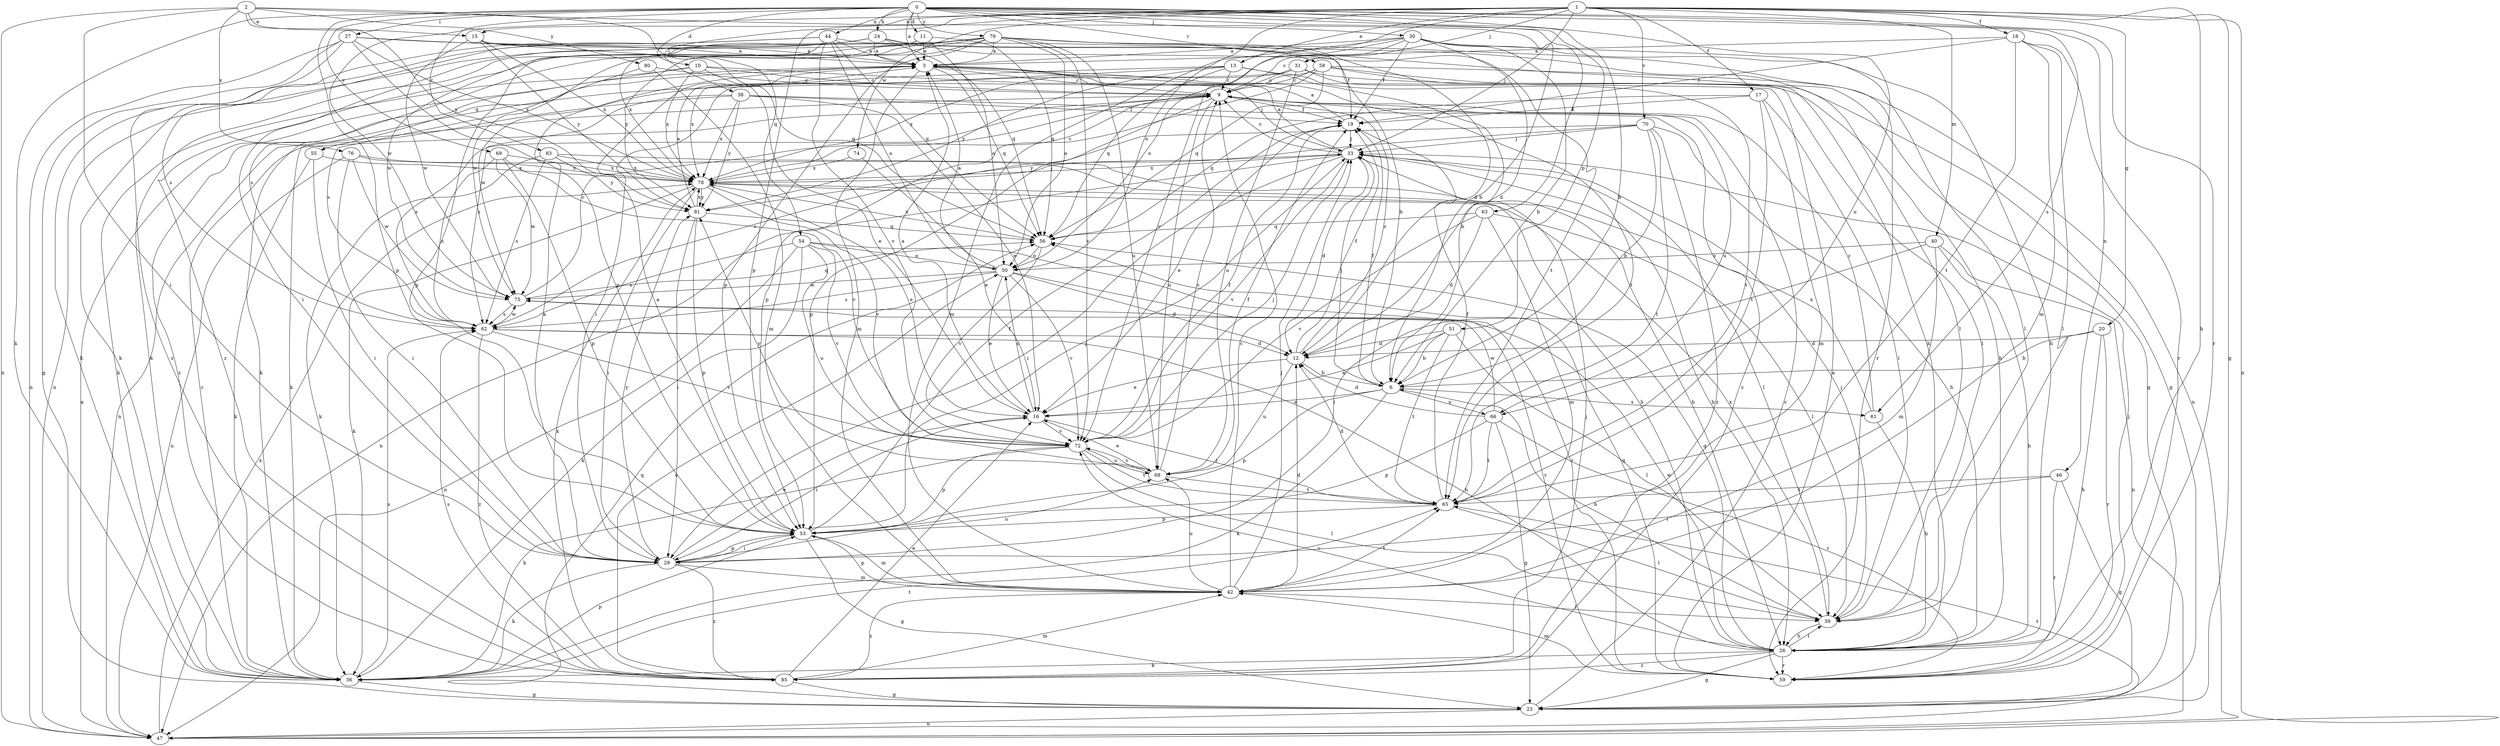 strict digraph  {
0;
1;
2;
3;
6;
9;
10;
11;
12;
13;
15;
16;
17;
18;
19;
20;
23;
24;
26;
27;
29;
30;
31;
33;
36;
38;
39;
40;
42;
44;
46;
47;
50;
51;
53;
54;
55;
56;
58;
59;
61;
62;
63;
65;
66;
68;
69;
70;
72;
74;
75;
76;
78;
79;
80;
81;
83;
85;
0 -> 3  [label=a];
0 -> 6  [label=b];
0 -> 10  [label=d];
0 -> 11  [label=d];
0 -> 24  [label=h];
0 -> 27  [label=i];
0 -> 30  [label=j];
0 -> 36  [label=k];
0 -> 44  [label=n];
0 -> 46  [label=n];
0 -> 51  [label=p];
0 -> 53  [label=p];
0 -> 58  [label=r];
0 -> 59  [label=r];
0 -> 61  [label=s];
0 -> 63  [label=t];
0 -> 66  [label=u];
0 -> 69  [label=v];
0 -> 79  [label=y];
0 -> 83  [label=z];
1 -> 13  [label=e];
1 -> 15  [label=e];
1 -> 17  [label=f];
1 -> 18  [label=f];
1 -> 20  [label=g];
1 -> 23  [label=g];
1 -> 26  [label=h];
1 -> 31  [label=j];
1 -> 33  [label=j];
1 -> 38  [label=l];
1 -> 40  [label=m];
1 -> 47  [label=n];
1 -> 50  [label=o];
1 -> 53  [label=p];
1 -> 70  [label=v];
1 -> 72  [label=v];
1 -> 74  [label=w];
1 -> 75  [label=w];
2 -> 6  [label=b];
2 -> 15  [label=e];
2 -> 29  [label=i];
2 -> 47  [label=n];
2 -> 54  [label=q];
2 -> 76  [label=x];
2 -> 80  [label=y];
2 -> 81  [label=y];
3 -> 9  [label=c];
3 -> 42  [label=m];
3 -> 55  [label=q];
3 -> 56  [label=q];
3 -> 65  [label=t];
6 -> 16  [label=e];
6 -> 19  [label=f];
6 -> 33  [label=j];
6 -> 36  [label=k];
6 -> 53  [label=p];
6 -> 61  [label=s];
6 -> 66  [label=u];
9 -> 19  [label=f];
9 -> 47  [label=n];
9 -> 53  [label=p];
9 -> 62  [label=s];
9 -> 66  [label=u];
9 -> 68  [label=u];
10 -> 9  [label=c];
10 -> 16  [label=e];
10 -> 33  [label=j];
10 -> 36  [label=k];
10 -> 78  [label=x];
10 -> 85  [label=z];
11 -> 3  [label=a];
11 -> 47  [label=n];
11 -> 50  [label=o];
11 -> 56  [label=q];
11 -> 75  [label=w];
12 -> 6  [label=b];
12 -> 9  [label=c];
12 -> 16  [label=e];
12 -> 19  [label=f];
12 -> 68  [label=u];
13 -> 6  [label=b];
13 -> 9  [label=c];
13 -> 56  [label=q];
13 -> 65  [label=t];
13 -> 75  [label=w];
13 -> 78  [label=x];
13 -> 81  [label=y];
15 -> 3  [label=a];
15 -> 56  [label=q];
15 -> 75  [label=w];
15 -> 78  [label=x];
15 -> 81  [label=y];
16 -> 3  [label=a];
16 -> 29  [label=i];
16 -> 50  [label=o];
16 -> 65  [label=t];
16 -> 72  [label=v];
17 -> 19  [label=f];
17 -> 39  [label=l];
17 -> 42  [label=m];
17 -> 56  [label=q];
17 -> 65  [label=t];
18 -> 3  [label=a];
18 -> 19  [label=f];
18 -> 39  [label=l];
18 -> 42  [label=m];
18 -> 59  [label=r];
18 -> 65  [label=t];
19 -> 3  [label=a];
19 -> 16  [label=e];
19 -> 33  [label=j];
20 -> 6  [label=b];
20 -> 12  [label=d];
20 -> 26  [label=h];
20 -> 59  [label=r];
23 -> 9  [label=c];
23 -> 47  [label=n];
23 -> 56  [label=q];
24 -> 3  [label=a];
24 -> 6  [label=b];
24 -> 29  [label=i];
24 -> 36  [label=k];
24 -> 53  [label=p];
24 -> 56  [label=q];
24 -> 65  [label=t];
26 -> 23  [label=g];
26 -> 36  [label=k];
26 -> 39  [label=l];
26 -> 56  [label=q];
26 -> 59  [label=r];
26 -> 72  [label=v];
26 -> 75  [label=w];
26 -> 85  [label=z];
27 -> 3  [label=a];
27 -> 23  [label=g];
27 -> 26  [label=h];
27 -> 47  [label=n];
27 -> 53  [label=p];
27 -> 78  [label=x];
27 -> 85  [label=z];
29 -> 3  [label=a];
29 -> 16  [label=e];
29 -> 36  [label=k];
29 -> 42  [label=m];
29 -> 53  [label=p];
29 -> 68  [label=u];
29 -> 81  [label=y];
29 -> 85  [label=z];
30 -> 3  [label=a];
30 -> 6  [label=b];
30 -> 9  [label=c];
30 -> 12  [label=d];
30 -> 19  [label=f];
30 -> 26  [label=h];
30 -> 39  [label=l];
30 -> 42  [label=m];
30 -> 50  [label=o];
31 -> 9  [label=c];
31 -> 23  [label=g];
31 -> 26  [label=h];
31 -> 36  [label=k];
31 -> 68  [label=u];
31 -> 78  [label=x];
33 -> 3  [label=a];
33 -> 9  [label=c];
33 -> 12  [label=d];
33 -> 26  [label=h];
33 -> 29  [label=i];
33 -> 39  [label=l];
33 -> 47  [label=n];
33 -> 72  [label=v];
33 -> 78  [label=x];
36 -> 9  [label=c];
36 -> 23  [label=g];
36 -> 53  [label=p];
36 -> 62  [label=s];
36 -> 65  [label=t];
38 -> 16  [label=e];
38 -> 19  [label=f];
38 -> 36  [label=k];
38 -> 62  [label=s];
38 -> 78  [label=x];
38 -> 81  [label=y];
38 -> 85  [label=z];
39 -> 6  [label=b];
39 -> 26  [label=h];
39 -> 33  [label=j];
39 -> 78  [label=x];
40 -> 26  [label=h];
40 -> 29  [label=i];
40 -> 42  [label=m];
40 -> 47  [label=n];
40 -> 50  [label=o];
42 -> 9  [label=c];
42 -> 12  [label=d];
42 -> 33  [label=j];
42 -> 39  [label=l];
42 -> 53  [label=p];
42 -> 65  [label=t];
42 -> 68  [label=u];
42 -> 85  [label=z];
44 -> 3  [label=a];
44 -> 36  [label=k];
44 -> 39  [label=l];
44 -> 50  [label=o];
44 -> 56  [label=q];
44 -> 62  [label=s];
44 -> 72  [label=v];
44 -> 78  [label=x];
46 -> 23  [label=g];
46 -> 29  [label=i];
46 -> 59  [label=r];
46 -> 65  [label=t];
47 -> 3  [label=a];
47 -> 65  [label=t];
47 -> 78  [label=x];
50 -> 3  [label=a];
50 -> 12  [label=d];
50 -> 16  [label=e];
50 -> 59  [label=r];
50 -> 62  [label=s];
50 -> 72  [label=v];
50 -> 75  [label=w];
51 -> 6  [label=b];
51 -> 12  [label=d];
51 -> 16  [label=e];
51 -> 39  [label=l];
51 -> 65  [label=t];
53 -> 3  [label=a];
53 -> 19  [label=f];
53 -> 23  [label=g];
53 -> 29  [label=i];
53 -> 33  [label=j];
53 -> 42  [label=m];
54 -> 36  [label=k];
54 -> 47  [label=n];
54 -> 50  [label=o];
54 -> 59  [label=r];
54 -> 62  [label=s];
54 -> 68  [label=u];
54 -> 72  [label=v];
55 -> 29  [label=i];
55 -> 36  [label=k];
55 -> 78  [label=x];
56 -> 50  [label=o];
56 -> 72  [label=v];
56 -> 78  [label=x];
58 -> 9  [label=c];
58 -> 23  [label=g];
58 -> 29  [label=i];
58 -> 39  [label=l];
58 -> 47  [label=n];
58 -> 53  [label=p];
58 -> 56  [label=q];
59 -> 3  [label=a];
59 -> 33  [label=j];
59 -> 42  [label=m];
59 -> 56  [label=q];
61 -> 9  [label=c];
61 -> 26  [label=h];
61 -> 78  [label=x];
62 -> 12  [label=d];
62 -> 26  [label=h];
62 -> 72  [label=v];
62 -> 75  [label=w];
62 -> 85  [label=z];
63 -> 12  [label=d];
63 -> 39  [label=l];
63 -> 42  [label=m];
63 -> 56  [label=q];
63 -> 72  [label=v];
65 -> 12  [label=d];
65 -> 19  [label=f];
65 -> 39  [label=l];
65 -> 53  [label=p];
66 -> 12  [label=d];
66 -> 23  [label=g];
66 -> 53  [label=p];
66 -> 59  [label=r];
66 -> 65  [label=t];
66 -> 75  [label=w];
68 -> 9  [label=c];
68 -> 16  [label=e];
68 -> 19  [label=f];
68 -> 65  [label=t];
68 -> 72  [label=v];
68 -> 81  [label=y];
69 -> 53  [label=p];
69 -> 62  [label=s];
69 -> 72  [label=v];
69 -> 75  [label=w];
69 -> 78  [label=x];
70 -> 6  [label=b];
70 -> 26  [label=h];
70 -> 33  [label=j];
70 -> 62  [label=s];
70 -> 65  [label=t];
70 -> 81  [label=y];
70 -> 85  [label=z];
72 -> 19  [label=f];
72 -> 33  [label=j];
72 -> 36  [label=k];
72 -> 39  [label=l];
72 -> 53  [label=p];
72 -> 65  [label=t];
72 -> 68  [label=u];
74 -> 16  [label=e];
74 -> 78  [label=x];
75 -> 9  [label=c];
75 -> 56  [label=q];
75 -> 62  [label=s];
76 -> 26  [label=h];
76 -> 29  [label=i];
76 -> 47  [label=n];
76 -> 75  [label=w];
76 -> 78  [label=x];
78 -> 9  [label=c];
78 -> 16  [label=e];
78 -> 29  [label=i];
78 -> 33  [label=j];
78 -> 36  [label=k];
78 -> 72  [label=v];
78 -> 81  [label=y];
79 -> 3  [label=a];
79 -> 12  [label=d];
79 -> 19  [label=f];
79 -> 36  [label=k];
79 -> 50  [label=o];
79 -> 53  [label=p];
79 -> 59  [label=r];
79 -> 62  [label=s];
79 -> 68  [label=u];
79 -> 72  [label=v];
79 -> 75  [label=w];
79 -> 81  [label=y];
79 -> 85  [label=z];
80 -> 9  [label=c];
80 -> 42  [label=m];
80 -> 62  [label=s];
81 -> 3  [label=a];
81 -> 29  [label=i];
81 -> 53  [label=p];
81 -> 56  [label=q];
81 -> 78  [label=x];
83 -> 26  [label=h];
83 -> 36  [label=k];
83 -> 62  [label=s];
83 -> 78  [label=x];
83 -> 81  [label=y];
85 -> 16  [label=e];
85 -> 23  [label=g];
85 -> 33  [label=j];
85 -> 42  [label=m];
85 -> 50  [label=o];
85 -> 62  [label=s];
85 -> 78  [label=x];
}

